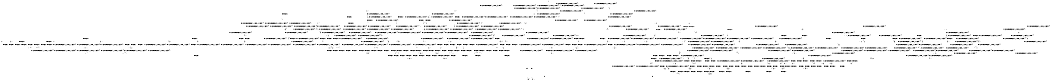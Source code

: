 digraph BCG {
size = "7, 10.5";
center = TRUE;
node [shape = circle];
0 [peripheries = 2];
0 -> 1 [label = "EX !0 !ATOMIC_EXCH_BRANCH (1, +0, TRUE, +0, 1, TRUE) !{}"];
0 -> 2 [label = "EX !2 !ATOMIC_EXCH_BRANCH (1, +1, TRUE, +0, 3, TRUE) !{}"];
0 -> 3 [label = "EX !1 !ATOMIC_EXCH_BRANCH (1, +1, TRUE, +1, 1, FALSE) !{}"];
0 -> 4 [label = "EX !0 !ATOMIC_EXCH_BRANCH (1, +0, TRUE, +0, 1, TRUE) !{}"];
0 -> 5 [label = "EX !2 !ATOMIC_EXCH_BRANCH (1, +1, TRUE, +0, 3, TRUE) !{}"];
0 -> 6 [label = "EX !1 !ATOMIC_EXCH_BRANCH (1, +1, TRUE, +1, 1, FALSE) !{}"];
1 -> 7 [label = "EX !2 !ATOMIC_EXCH_BRANCH (1, +1, TRUE, +0, 3, TRUE) !{}"];
2 -> 8 [label = "EX !0 !ATOMIC_EXCH_BRANCH (1, +0, TRUE, +0, 1, FALSE) !{}"];
3 -> 9 [label = "EX !0 !ATOMIC_EXCH_BRANCH (1, +0, TRUE, +0, 1, FALSE) !{}"];
4 -> 1 [label = "EX !0 !ATOMIC_EXCH_BRANCH (1, +0, TRUE, +0, 1, TRUE) !{}"];
4 -> 7 [label = "EX !2 !ATOMIC_EXCH_BRANCH (1, +1, TRUE, +0, 3, TRUE) !{}"];
4 -> 10 [label = "EX !1 !ATOMIC_EXCH_BRANCH (1, +1, TRUE, +1, 1, FALSE) !{}"];
4 -> 4 [label = "EX !0 !ATOMIC_EXCH_BRANCH (1, +0, TRUE, +0, 1, TRUE) !{}"];
4 -> 11 [label = "EX !2 !ATOMIC_EXCH_BRANCH (1, +1, TRUE, +0, 3, TRUE) !{}"];
4 -> 12 [label = "EX !1 !ATOMIC_EXCH_BRANCH (1, +1, TRUE, +1, 1, FALSE) !{}"];
5 -> 8 [label = "EX !0 !ATOMIC_EXCH_BRANCH (1, +0, TRUE, +0, 1, FALSE) !{}"];
5 -> 13 [label = "EX !1 !ATOMIC_EXCH_BRANCH (1, +1, TRUE, +1, 1, TRUE) !{}"];
5 -> 14 [label = "TERMINATE !2"];
5 -> 15 [label = "EX !0 !ATOMIC_EXCH_BRANCH (1, +0, TRUE, +0, 1, FALSE) !{}"];
5 -> 16 [label = "EX !1 !ATOMIC_EXCH_BRANCH (1, +1, TRUE, +1, 1, TRUE) !{}"];
5 -> 17 [label = "TERMINATE !2"];
6 -> 9 [label = "EX !0 !ATOMIC_EXCH_BRANCH (1, +0, TRUE, +0, 1, FALSE) !{}"];
6 -> 18 [label = "EX !2 !ATOMIC_EXCH_BRANCH (1, +1, TRUE, +0, 3, FALSE) !{}"];
6 -> 19 [label = "TERMINATE !1"];
6 -> 20 [label = "EX !0 !ATOMIC_EXCH_BRANCH (1, +0, TRUE, +0, 1, FALSE) !{}"];
6 -> 21 [label = "EX !2 !ATOMIC_EXCH_BRANCH (1, +1, TRUE, +0, 3, FALSE) !{}"];
6 -> 22 [label = "TERMINATE !1"];
7 -> 8 [label = "EX !0 !ATOMIC_EXCH_BRANCH (1, +0, TRUE, +0, 1, FALSE) !{}"];
8 -> 23 [label = "EX !1 !ATOMIC_EXCH_BRANCH (1, +1, TRUE, +1, 1, FALSE) !{}"];
9 -> 23 [label = "EX !2 !ATOMIC_EXCH_BRANCH (1, +1, TRUE, +0, 3, TRUE) !{}"];
10 -> 9 [label = "EX !0 !ATOMIC_EXCH_BRANCH (1, +0, TRUE, +0, 1, FALSE) !{}"];
11 -> 8 [label = "EX !0 !ATOMIC_EXCH_BRANCH (1, +0, TRUE, +0, 1, FALSE) !{}"];
11 -> 24 [label = "EX !1 !ATOMIC_EXCH_BRANCH (1, +1, TRUE, +1, 1, TRUE) !{}"];
11 -> 25 [label = "TERMINATE !2"];
11 -> 15 [label = "EX !0 !ATOMIC_EXCH_BRANCH (1, +0, TRUE, +0, 1, FALSE) !{}"];
11 -> 26 [label = "EX !1 !ATOMIC_EXCH_BRANCH (1, +1, TRUE, +1, 1, TRUE) !{}"];
11 -> 27 [label = "TERMINATE !2"];
12 -> 9 [label = "EX !0 !ATOMIC_EXCH_BRANCH (1, +0, TRUE, +0, 1, FALSE) !{}"];
12 -> 28 [label = "EX !2 !ATOMIC_EXCH_BRANCH (1, +1, TRUE, +0, 3, FALSE) !{}"];
12 -> 29 [label = "TERMINATE !1"];
12 -> 20 [label = "EX !0 !ATOMIC_EXCH_BRANCH (1, +0, TRUE, +0, 1, FALSE) !{}"];
12 -> 30 [label = "EX !2 !ATOMIC_EXCH_BRANCH (1, +1, TRUE, +0, 3, FALSE) !{}"];
12 -> 31 [label = "TERMINATE !1"];
13 -> 32 [label = "EX !0 !ATOMIC_EXCH_BRANCH (1, +0, TRUE, +0, 1, FALSE) !{}"];
14 -> 33 [label = "EX !0 !ATOMIC_EXCH_BRANCH (1, +0, TRUE, +0, 1, FALSE) !{}"];
15 -> 23 [label = "EX !1 !ATOMIC_EXCH_BRANCH (1, +1, TRUE, +1, 1, FALSE) !{}"];
15 -> 34 [label = "TERMINATE !0"];
15 -> 35 [label = "TERMINATE !2"];
15 -> 36 [label = "EX !1 !ATOMIC_EXCH_BRANCH (1, +1, TRUE, +1, 1, FALSE) !{}"];
15 -> 37 [label = "TERMINATE !0"];
15 -> 38 [label = "TERMINATE !2"];
16 -> 13 [label = "EX !1 !ATOMIC_EXCH_BRANCH (1, +1, TRUE, +1, 1, TRUE) !{}"];
16 -> 32 [label = "EX !0 !ATOMIC_EXCH_BRANCH (1, +0, TRUE, +0, 1, FALSE) !{}"];
16 -> 39 [label = "TERMINATE !2"];
16 -> 16 [label = "EX !1 !ATOMIC_EXCH_BRANCH (1, +1, TRUE, +1, 1, TRUE) !{}"];
16 -> 40 [label = "EX !0 !ATOMIC_EXCH_BRANCH (1, +0, TRUE, +0, 1, FALSE) !{}"];
16 -> 41 [label = "TERMINATE !2"];
17 -> 33 [label = "EX !0 !ATOMIC_EXCH_BRANCH (1, +0, TRUE, +0, 1, FALSE) !{}"];
17 -> 42 [label = "EX !1 !ATOMIC_EXCH_BRANCH (1, +1, TRUE, +1, 1, TRUE) !{}"];
17 -> 43 [label = "EX !0 !ATOMIC_EXCH_BRANCH (1, +0, TRUE, +0, 1, FALSE) !{}"];
17 -> 44 [label = "EX !1 !ATOMIC_EXCH_BRANCH (1, +1, TRUE, +1, 1, TRUE) !{}"];
18 -> 45 [label = "EX !2 !ATOMIC_EXCH_BRANCH (1, +0, FALSE, +1, 2, TRUE) !{}"];
19 -> 46 [label = "EX !0 !ATOMIC_EXCH_BRANCH (1, +0, TRUE, +0, 1, FALSE) !{}"];
20 -> 23 [label = "EX !2 !ATOMIC_EXCH_BRANCH (1, +1, TRUE, +0, 3, TRUE) !{}"];
20 -> 47 [label = "TERMINATE !0"];
20 -> 48 [label = "TERMINATE !1"];
20 -> 36 [label = "EX !2 !ATOMIC_EXCH_BRANCH (1, +1, TRUE, +0, 3, TRUE) !{}"];
20 -> 49 [label = "TERMINATE !0"];
20 -> 50 [label = "TERMINATE !1"];
21 -> 45 [label = "EX !2 !ATOMIC_EXCH_BRANCH (1, +0, FALSE, +1, 2, TRUE) !{}"];
21 -> 51 [label = "EX !0 !ATOMIC_EXCH_BRANCH (1, +0, TRUE, +0, 1, FALSE) !{}"];
21 -> 52 [label = "TERMINATE !1"];
21 -> 53 [label = "EX !2 !ATOMIC_EXCH_BRANCH (1, +0, FALSE, +1, 2, TRUE) !{}"];
21 -> 54 [label = "EX !0 !ATOMIC_EXCH_BRANCH (1, +0, TRUE, +0, 1, FALSE) !{}"];
21 -> 55 [label = "TERMINATE !1"];
22 -> 46 [label = "EX !0 !ATOMIC_EXCH_BRANCH (1, +0, TRUE, +0, 1, FALSE) !{}"];
22 -> 56 [label = "EX !2 !ATOMIC_EXCH_BRANCH (1, +1, TRUE, +0, 3, FALSE) !{}"];
22 -> 57 [label = "EX !0 !ATOMIC_EXCH_BRANCH (1, +0, TRUE, +0, 1, FALSE) !{}"];
22 -> 58 [label = "EX !2 !ATOMIC_EXCH_BRANCH (1, +1, TRUE, +0, 3, FALSE) !{}"];
23 -> 59 [label = "TERMINATE !0"];
24 -> 32 [label = "EX !0 !ATOMIC_EXCH_BRANCH (1, +0, TRUE, +0, 1, FALSE) !{}"];
25 -> 60 [label = "EX !1 !ATOMIC_EXCH_BRANCH (1, +1, TRUE, +1, 1, TRUE) !{}"];
26 -> 32 [label = "EX !0 !ATOMIC_EXCH_BRANCH (1, +0, TRUE, +0, 1, FALSE) !{}"];
26 -> 24 [label = "EX !1 !ATOMIC_EXCH_BRANCH (1, +1, TRUE, +1, 1, TRUE) !{}"];
26 -> 61 [label = "TERMINATE !2"];
26 -> 40 [label = "EX !0 !ATOMIC_EXCH_BRANCH (1, +0, TRUE, +0, 1, FALSE) !{}"];
26 -> 26 [label = "EX !1 !ATOMIC_EXCH_BRANCH (1, +1, TRUE, +1, 1, TRUE) !{}"];
26 -> 62 [label = "TERMINATE !2"];
27 -> 60 [label = "EX !1 !ATOMIC_EXCH_BRANCH (1, +1, TRUE, +1, 1, TRUE) !{}"];
27 -> 33 [label = "EX !0 !ATOMIC_EXCH_BRANCH (1, +0, TRUE, +0, 1, FALSE) !{}"];
27 -> 63 [label = "EX !1 !ATOMIC_EXCH_BRANCH (1, +1, TRUE, +1, 1, TRUE) !{}"];
27 -> 43 [label = "EX !0 !ATOMIC_EXCH_BRANCH (1, +0, TRUE, +0, 1, FALSE) !{}"];
28 -> 51 [label = "EX !0 !ATOMIC_EXCH_BRANCH (1, +0, TRUE, +0, 1, FALSE) !{}"];
29 -> 64 [label = "EX !2 !ATOMIC_EXCH_BRANCH (1, +1, TRUE, +0, 3, FALSE) !{}"];
30 -> 51 [label = "EX !0 !ATOMIC_EXCH_BRANCH (1, +0, TRUE, +0, 1, FALSE) !{}"];
30 -> 65 [label = "EX !2 !ATOMIC_EXCH_BRANCH (1, +0, FALSE, +1, 2, TRUE) !{}"];
30 -> 66 [label = "TERMINATE !1"];
30 -> 54 [label = "EX !0 !ATOMIC_EXCH_BRANCH (1, +0, TRUE, +0, 1, FALSE) !{}"];
30 -> 67 [label = "EX !2 !ATOMIC_EXCH_BRANCH (1, +0, FALSE, +1, 2, TRUE) !{}"];
30 -> 68 [label = "TERMINATE !1"];
31 -> 64 [label = "EX !2 !ATOMIC_EXCH_BRANCH (1, +1, TRUE, +0, 3, FALSE) !{}"];
31 -> 46 [label = "EX !0 !ATOMIC_EXCH_BRANCH (1, +0, TRUE, +0, 1, FALSE) !{}"];
31 -> 69 [label = "EX !2 !ATOMIC_EXCH_BRANCH (1, +1, TRUE, +0, 3, FALSE) !{}"];
31 -> 57 [label = "EX !0 !ATOMIC_EXCH_BRANCH (1, +0, TRUE, +0, 1, FALSE) !{}"];
32 -> 23 [label = "EX !1 !ATOMIC_EXCH_BRANCH (1, +1, TRUE, +1, 1, FALSE) !{}"];
33 -> 70 [label = "EX !1 !ATOMIC_EXCH_BRANCH (1, +1, TRUE, +1, 1, FALSE) !{}"];
34 -> 71 [label = "EX !1 !ATOMIC_EXCH_BRANCH (1, +1, TRUE, +1, 1, FALSE) !{}"];
35 -> 70 [label = "EX !1 !ATOMIC_EXCH_BRANCH (1, +1, TRUE, +1, 1, FALSE) !{}"];
36 -> 59 [label = "TERMINATE !0"];
36 -> 72 [label = "TERMINATE !2"];
36 -> 73 [label = "TERMINATE !1"];
36 -> 74 [label = "TERMINATE !0"];
36 -> 75 [label = "TERMINATE !2"];
36 -> 76 [label = "TERMINATE !1"];
37 -> 71 [label = "EX !1 !ATOMIC_EXCH_BRANCH (1, +1, TRUE, +1, 1, FALSE) !{}"];
37 -> 77 [label = "TERMINATE !2"];
37 -> 78 [label = "EX !1 !ATOMIC_EXCH_BRANCH (1, +1, TRUE, +1, 1, FALSE) !{}"];
37 -> 79 [label = "TERMINATE !2"];
38 -> 70 [label = "EX !1 !ATOMIC_EXCH_BRANCH (1, +1, TRUE, +1, 1, FALSE) !{}"];
38 -> 77 [label = "TERMINATE !0"];
38 -> 80 [label = "EX !1 !ATOMIC_EXCH_BRANCH (1, +1, TRUE, +1, 1, FALSE) !{}"];
38 -> 79 [label = "TERMINATE !0"];
39 -> 81 [label = "EX !0 !ATOMIC_EXCH_BRANCH (1, +0, TRUE, +0, 1, FALSE) !{}"];
40 -> 23 [label = "EX !1 !ATOMIC_EXCH_BRANCH (1, +1, TRUE, +1, 1, FALSE) !{}"];
40 -> 82 [label = "TERMINATE !0"];
40 -> 83 [label = "TERMINATE !2"];
40 -> 36 [label = "EX !1 !ATOMIC_EXCH_BRANCH (1, +1, TRUE, +1, 1, FALSE) !{}"];
40 -> 84 [label = "TERMINATE !0"];
40 -> 85 [label = "TERMINATE !2"];
41 -> 81 [label = "EX !0 !ATOMIC_EXCH_BRANCH (1, +0, TRUE, +0, 1, FALSE) !{}"];
41 -> 42 [label = "EX !1 !ATOMIC_EXCH_BRANCH (1, +1, TRUE, +1, 1, TRUE) !{}"];
41 -> 86 [label = "EX !0 !ATOMIC_EXCH_BRANCH (1, +0, TRUE, +0, 1, FALSE) !{}"];
41 -> 44 [label = "EX !1 !ATOMIC_EXCH_BRANCH (1, +1, TRUE, +1, 1, TRUE) !{}"];
42 -> 81 [label = "EX !0 !ATOMIC_EXCH_BRANCH (1, +0, TRUE, +0, 1, FALSE) !{}"];
43 -> 70 [label = "EX !1 !ATOMIC_EXCH_BRANCH (1, +1, TRUE, +1, 1, FALSE) !{}"];
43 -> 77 [label = "TERMINATE !0"];
43 -> 80 [label = "EX !1 !ATOMIC_EXCH_BRANCH (1, +1, TRUE, +1, 1, FALSE) !{}"];
43 -> 79 [label = "TERMINATE !0"];
44 -> 42 [label = "EX !1 !ATOMIC_EXCH_BRANCH (1, +1, TRUE, +1, 1, TRUE) !{}"];
44 -> 81 [label = "EX !0 !ATOMIC_EXCH_BRANCH (1, +0, TRUE, +0, 1, FALSE) !{}"];
44 -> 44 [label = "EX !1 !ATOMIC_EXCH_BRANCH (1, +1, TRUE, +1, 1, TRUE) !{}"];
44 -> 86 [label = "EX !0 !ATOMIC_EXCH_BRANCH (1, +0, TRUE, +0, 1, FALSE) !{}"];
45 -> 51 [label = "EX !0 !ATOMIC_EXCH_BRANCH (1, +0, TRUE, +0, 1, FALSE) !{}"];
46 -> 87 [label = "EX !2 !ATOMIC_EXCH_BRANCH (1, +1, TRUE, +0, 3, TRUE) !{}"];
47 -> 71 [label = "EX !2 !ATOMIC_EXCH_BRANCH (1, +1, TRUE, +0, 3, TRUE) !{}"];
48 -> 87 [label = "EX !2 !ATOMIC_EXCH_BRANCH (1, +1, TRUE, +0, 3, TRUE) !{}"];
49 -> 71 [label = "EX !2 !ATOMIC_EXCH_BRANCH (1, +1, TRUE, +0, 3, TRUE) !{}"];
49 -> 88 [label = "TERMINATE !1"];
49 -> 78 [label = "EX !2 !ATOMIC_EXCH_BRANCH (1, +1, TRUE, +0, 3, TRUE) !{}"];
49 -> 89 [label = "TERMINATE !1"];
50 -> 87 [label = "EX !2 !ATOMIC_EXCH_BRANCH (1, +1, TRUE, +0, 3, TRUE) !{}"];
50 -> 88 [label = "TERMINATE !0"];
50 -> 90 [label = "EX !2 !ATOMIC_EXCH_BRANCH (1, +1, TRUE, +0, 3, TRUE) !{}"];
50 -> 89 [label = "TERMINATE !0"];
51 -> 91 [label = "EX !2 !ATOMIC_EXCH_BRANCH (1, +0, FALSE, +1, 2, FALSE) !{}"];
52 -> 92 [label = "EX !0 !ATOMIC_EXCH_BRANCH (1, +0, TRUE, +0, 1, FALSE) !{}"];
53 -> 45 [label = "EX !2 !ATOMIC_EXCH_BRANCH (1, +0, FALSE, +1, 2, TRUE) !{}"];
53 -> 51 [label = "EX !0 !ATOMIC_EXCH_BRANCH (1, +0, TRUE, +0, 1, FALSE) !{}"];
53 -> 52 [label = "TERMINATE !1"];
53 -> 53 [label = "EX !2 !ATOMIC_EXCH_BRANCH (1, +0, FALSE, +1, 2, TRUE) !{}"];
53 -> 54 [label = "EX !0 !ATOMIC_EXCH_BRANCH (1, +0, TRUE, +0, 1, FALSE) !{}"];
53 -> 55 [label = "TERMINATE !1"];
54 -> 91 [label = "EX !2 !ATOMIC_EXCH_BRANCH (1, +0, FALSE, +1, 2, FALSE) !{}"];
54 -> 93 [label = "TERMINATE !0"];
54 -> 94 [label = "TERMINATE !1"];
54 -> 95 [label = "EX !2 !ATOMIC_EXCH_BRANCH (1, +0, FALSE, +1, 2, FALSE) !{}"];
54 -> 96 [label = "TERMINATE !0"];
54 -> 97 [label = "TERMINATE !1"];
55 -> 92 [label = "EX !0 !ATOMIC_EXCH_BRANCH (1, +0, TRUE, +0, 1, FALSE) !{}"];
55 -> 98 [label = "EX !2 !ATOMIC_EXCH_BRANCH (1, +0, FALSE, +1, 2, TRUE) !{}"];
55 -> 99 [label = "EX !0 !ATOMIC_EXCH_BRANCH (1, +0, TRUE, +0, 1, FALSE) !{}"];
55 -> 100 [label = "EX !2 !ATOMIC_EXCH_BRANCH (1, +0, FALSE, +1, 2, TRUE) !{}"];
56 -> 98 [label = "EX !2 !ATOMIC_EXCH_BRANCH (1, +0, FALSE, +1, 2, TRUE) !{}"];
57 -> 87 [label = "EX !2 !ATOMIC_EXCH_BRANCH (1, +1, TRUE, +0, 3, TRUE) !{}"];
57 -> 88 [label = "TERMINATE !0"];
57 -> 90 [label = "EX !2 !ATOMIC_EXCH_BRANCH (1, +1, TRUE, +0, 3, TRUE) !{}"];
57 -> 89 [label = "TERMINATE !0"];
58 -> 98 [label = "EX !2 !ATOMIC_EXCH_BRANCH (1, +0, FALSE, +1, 2, TRUE) !{}"];
58 -> 92 [label = "EX !0 !ATOMIC_EXCH_BRANCH (1, +0, TRUE, +0, 1, FALSE) !{}"];
58 -> 100 [label = "EX !2 !ATOMIC_EXCH_BRANCH (1, +0, FALSE, +1, 2, TRUE) !{}"];
58 -> 99 [label = "EX !0 !ATOMIC_EXCH_BRANCH (1, +0, TRUE, +0, 1, FALSE) !{}"];
59 -> 101 [label = "TERMINATE !2"];
60 -> 81 [label = "EX !0 !ATOMIC_EXCH_BRANCH (1, +0, TRUE, +0, 1, FALSE) !{}"];
61 -> 81 [label = "EX !0 !ATOMIC_EXCH_BRANCH (1, +0, TRUE, +0, 1, FALSE) !{}"];
62 -> 81 [label = "EX !0 !ATOMIC_EXCH_BRANCH (1, +0, TRUE, +0, 1, FALSE) !{}"];
62 -> 60 [label = "EX !1 !ATOMIC_EXCH_BRANCH (1, +1, TRUE, +1, 1, TRUE) !{}"];
62 -> 86 [label = "EX !0 !ATOMIC_EXCH_BRANCH (1, +0, TRUE, +0, 1, FALSE) !{}"];
62 -> 63 [label = "EX !1 !ATOMIC_EXCH_BRANCH (1, +1, TRUE, +1, 1, TRUE) !{}"];
63 -> 81 [label = "EX !0 !ATOMIC_EXCH_BRANCH (1, +0, TRUE, +0, 1, FALSE) !{}"];
63 -> 60 [label = "EX !1 !ATOMIC_EXCH_BRANCH (1, +1, TRUE, +1, 1, TRUE) !{}"];
63 -> 86 [label = "EX !0 !ATOMIC_EXCH_BRANCH (1, +0, TRUE, +0, 1, FALSE) !{}"];
63 -> 63 [label = "EX !1 !ATOMIC_EXCH_BRANCH (1, +1, TRUE, +1, 1, TRUE) !{}"];
64 -> 92 [label = "EX !0 !ATOMIC_EXCH_BRANCH (1, +0, TRUE, +0, 1, FALSE) !{}"];
65 -> 51 [label = "EX !0 !ATOMIC_EXCH_BRANCH (1, +0, TRUE, +0, 1, FALSE) !{}"];
66 -> 92 [label = "EX !0 !ATOMIC_EXCH_BRANCH (1, +0, TRUE, +0, 1, FALSE) !{}"];
67 -> 51 [label = "EX !0 !ATOMIC_EXCH_BRANCH (1, +0, TRUE, +0, 1, FALSE) !{}"];
67 -> 65 [label = "EX !2 !ATOMIC_EXCH_BRANCH (1, +0, FALSE, +1, 2, TRUE) !{}"];
67 -> 66 [label = "TERMINATE !1"];
67 -> 54 [label = "EX !0 !ATOMIC_EXCH_BRANCH (1, +0, TRUE, +0, 1, FALSE) !{}"];
67 -> 67 [label = "EX !2 !ATOMIC_EXCH_BRANCH (1, +0, FALSE, +1, 2, TRUE) !{}"];
67 -> 68 [label = "TERMINATE !1"];
68 -> 92 [label = "EX !0 !ATOMIC_EXCH_BRANCH (1, +0, TRUE, +0, 1, FALSE) !{}"];
68 -> 102 [label = "EX !2 !ATOMIC_EXCH_BRANCH (1, +0, FALSE, +1, 2, TRUE) !{}"];
68 -> 99 [label = "EX !0 !ATOMIC_EXCH_BRANCH (1, +0, TRUE, +0, 1, FALSE) !{}"];
68 -> 103 [label = "EX !2 !ATOMIC_EXCH_BRANCH (1, +0, FALSE, +1, 2, TRUE) !{}"];
69 -> 92 [label = "EX !0 !ATOMIC_EXCH_BRANCH (1, +0, TRUE, +0, 1, FALSE) !{}"];
69 -> 102 [label = "EX !2 !ATOMIC_EXCH_BRANCH (1, +0, FALSE, +1, 2, TRUE) !{}"];
69 -> 99 [label = "EX !0 !ATOMIC_EXCH_BRANCH (1, +0, TRUE, +0, 1, FALSE) !{}"];
69 -> 103 [label = "EX !2 !ATOMIC_EXCH_BRANCH (1, +0, FALSE, +1, 2, TRUE) !{}"];
70 -> 101 [label = "TERMINATE !0"];
71 -> 101 [label = "TERMINATE !2"];
72 -> 101 [label = "TERMINATE !0"];
73 -> 104 [label = "TERMINATE !0"];
74 -> 101 [label = "TERMINATE !2"];
74 -> 104 [label = "TERMINATE !1"];
74 -> 105 [label = "TERMINATE !2"];
74 -> 106 [label = "TERMINATE !1"];
75 -> 101 [label = "TERMINATE !0"];
75 -> 107 [label = "TERMINATE !1"];
75 -> 105 [label = "TERMINATE !0"];
75 -> 108 [label = "TERMINATE !1"];
76 -> 104 [label = "TERMINATE !0"];
76 -> 107 [label = "TERMINATE !2"];
76 -> 106 [label = "TERMINATE !0"];
76 -> 108 [label = "TERMINATE !2"];
77 -> 109 [label = "EX !1 !ATOMIC_EXCH_BRANCH (1, +1, TRUE, +1, 1, FALSE) !{}"];
78 -> 101 [label = "TERMINATE !2"];
78 -> 104 [label = "TERMINATE !1"];
78 -> 105 [label = "TERMINATE !2"];
78 -> 106 [label = "TERMINATE !1"];
79 -> 109 [label = "EX !1 !ATOMIC_EXCH_BRANCH (1, +1, TRUE, +1, 1, FALSE) !{}"];
79 -> 110 [label = "EX !1 !ATOMIC_EXCH_BRANCH (1, +1, TRUE, +1, 1, FALSE) !{}"];
80 -> 101 [label = "TERMINATE !0"];
80 -> 107 [label = "TERMINATE !1"];
80 -> 105 [label = "TERMINATE !0"];
80 -> 108 [label = "TERMINATE !1"];
81 -> 70 [label = "EX !1 !ATOMIC_EXCH_BRANCH (1, +1, TRUE, +1, 1, FALSE) !{}"];
82 -> 111 [label = "TERMINATE !2"];
83 -> 111 [label = "TERMINATE !0"];
84 -> 111 [label = "TERMINATE !2"];
84 -> 71 [label = "EX !1 !ATOMIC_EXCH_BRANCH (1, +1, TRUE, +1, 1, FALSE) !{}"];
84 -> 112 [label = "TERMINATE !2"];
84 -> 78 [label = "EX !1 !ATOMIC_EXCH_BRANCH (1, +1, TRUE, +1, 1, FALSE) !{}"];
85 -> 111 [label = "TERMINATE !0"];
85 -> 70 [label = "EX !1 !ATOMIC_EXCH_BRANCH (1, +1, TRUE, +1, 1, FALSE) !{}"];
85 -> 112 [label = "TERMINATE !0"];
85 -> 80 [label = "EX !1 !ATOMIC_EXCH_BRANCH (1, +1, TRUE, +1, 1, FALSE) !{}"];
86 -> 70 [label = "EX !1 !ATOMIC_EXCH_BRANCH (1, +1, TRUE, +1, 1, FALSE) !{}"];
86 -> 111 [label = "TERMINATE !0"];
86 -> 80 [label = "EX !1 !ATOMIC_EXCH_BRANCH (1, +1, TRUE, +1, 1, FALSE) !{}"];
86 -> 112 [label = "TERMINATE !0"];
87 -> 104 [label = "TERMINATE !0"];
88 -> 113 [label = "EX !2 !ATOMIC_EXCH_BRANCH (1, +1, TRUE, +0, 3, TRUE) !{}"];
89 -> 113 [label = "EX !2 !ATOMIC_EXCH_BRANCH (1, +1, TRUE, +0, 3, TRUE) !{}"];
89 -> 114 [label = "EX !2 !ATOMIC_EXCH_BRANCH (1, +1, TRUE, +0, 3, TRUE) !{}"];
90 -> 104 [label = "TERMINATE !0"];
90 -> 107 [label = "TERMINATE !2"];
90 -> 106 [label = "TERMINATE !0"];
90 -> 108 [label = "TERMINATE !2"];
91 -> 115 [label = "TERMINATE !0"];
92 -> 116 [label = "EX !2 !ATOMIC_EXCH_BRANCH (1, +0, FALSE, +1, 2, FALSE) !{}"];
93 -> 117 [label = "TERMINATE !1"];
94 -> 117 [label = "TERMINATE !0"];
95 -> 115 [label = "TERMINATE !0"];
95 -> 118 [label = "TERMINATE !2"];
95 -> 119 [label = "TERMINATE !1"];
95 -> 120 [label = "TERMINATE !0"];
95 -> 121 [label = "TERMINATE !2"];
95 -> 122 [label = "TERMINATE !1"];
96 -> 117 [label = "TERMINATE !1"];
96 -> 123 [label = "EX !2 !ATOMIC_EXCH_BRANCH (1, +0, FALSE, +1, 2, FALSE) !{}"];
96 -> 124 [label = "TERMINATE !1"];
96 -> 125 [label = "EX !2 !ATOMIC_EXCH_BRANCH (1, +0, FALSE, +1, 2, FALSE) !{}"];
97 -> 117 [label = "TERMINATE !0"];
97 -> 116 [label = "EX !2 !ATOMIC_EXCH_BRANCH (1, +0, FALSE, +1, 2, FALSE) !{}"];
97 -> 124 [label = "TERMINATE !0"];
97 -> 126 [label = "EX !2 !ATOMIC_EXCH_BRANCH (1, +0, FALSE, +1, 2, FALSE) !{}"];
98 -> 92 [label = "EX !0 !ATOMIC_EXCH_BRANCH (1, +0, TRUE, +0, 1, FALSE) !{}"];
99 -> 116 [label = "EX !2 !ATOMIC_EXCH_BRANCH (1, +0, FALSE, +1, 2, FALSE) !{}"];
99 -> 117 [label = "TERMINATE !0"];
99 -> 126 [label = "EX !2 !ATOMIC_EXCH_BRANCH (1, +0, FALSE, +1, 2, FALSE) !{}"];
99 -> 124 [label = "TERMINATE !0"];
100 -> 98 [label = "EX !2 !ATOMIC_EXCH_BRANCH (1, +0, FALSE, +1, 2, TRUE) !{}"];
100 -> 92 [label = "EX !0 !ATOMIC_EXCH_BRANCH (1, +0, TRUE, +0, 1, FALSE) !{}"];
100 -> 100 [label = "EX !2 !ATOMIC_EXCH_BRANCH (1, +0, FALSE, +1, 2, TRUE) !{}"];
100 -> 99 [label = "EX !0 !ATOMIC_EXCH_BRANCH (1, +0, TRUE, +0, 1, FALSE) !{}"];
101 -> 127 [label = "TERMINATE !1"];
102 -> 92 [label = "EX !0 !ATOMIC_EXCH_BRANCH (1, +0, TRUE, +0, 1, FALSE) !{}"];
103 -> 92 [label = "EX !0 !ATOMIC_EXCH_BRANCH (1, +0, TRUE, +0, 1, FALSE) !{}"];
103 -> 102 [label = "EX !2 !ATOMIC_EXCH_BRANCH (1, +0, FALSE, +1, 2, TRUE) !{}"];
103 -> 99 [label = "EX !0 !ATOMIC_EXCH_BRANCH (1, +0, TRUE, +0, 1, FALSE) !{}"];
103 -> 103 [label = "EX !2 !ATOMIC_EXCH_BRANCH (1, +0, FALSE, +1, 2, TRUE) !{}"];
104 -> 127 [label = "TERMINATE !2"];
105 -> 127 [label = "TERMINATE !1"];
105 -> 128 [label = "TERMINATE !1"];
106 -> 127 [label = "TERMINATE !2"];
106 -> 128 [label = "TERMINATE !2"];
107 -> 127 [label = "TERMINATE !0"];
108 -> 127 [label = "TERMINATE !0"];
108 -> 128 [label = "TERMINATE !0"];
109 -> 127 [label = "TERMINATE !1"];
110 -> 127 [label = "TERMINATE !1"];
110 -> 128 [label = "TERMINATE !1"];
111 -> 109 [label = "EX !1 !ATOMIC_EXCH_BRANCH (1, +1, TRUE, +1, 1, FALSE) !{}"];
112 -> 109 [label = "EX !1 !ATOMIC_EXCH_BRANCH (1, +1, TRUE, +1, 1, FALSE) !{}"];
112 -> 110 [label = "EX !1 !ATOMIC_EXCH_BRANCH (1, +1, TRUE, +1, 1, FALSE) !{}"];
113 -> 127 [label = "TERMINATE !2"];
114 -> 127 [label = "TERMINATE !2"];
114 -> 128 [label = "TERMINATE !2"];
115 -> 129 [label = "TERMINATE !2"];
116 -> 130 [label = "TERMINATE !0"];
117 -> 131 [label = "EX !2 !ATOMIC_EXCH_BRANCH (1, +0, FALSE, +1, 2, FALSE) !{}"];
118 -> 129 [label = "TERMINATE !0"];
119 -> 130 [label = "TERMINATE !0"];
120 -> 129 [label = "TERMINATE !2"];
120 -> 130 [label = "TERMINATE !1"];
120 -> 132 [label = "TERMINATE !2"];
120 -> 133 [label = "TERMINATE !1"];
121 -> 129 [label = "TERMINATE !0"];
121 -> 134 [label = "TERMINATE !1"];
121 -> 132 [label = "TERMINATE !0"];
121 -> 135 [label = "TERMINATE !1"];
122 -> 130 [label = "TERMINATE !0"];
122 -> 134 [label = "TERMINATE !2"];
122 -> 133 [label = "TERMINATE !0"];
122 -> 135 [label = "TERMINATE !2"];
123 -> 129 [label = "TERMINATE !2"];
124 -> 131 [label = "EX !2 !ATOMIC_EXCH_BRANCH (1, +0, FALSE, +1, 2, FALSE) !{}"];
124 -> 136 [label = "EX !2 !ATOMIC_EXCH_BRANCH (1, +0, FALSE, +1, 2, FALSE) !{}"];
125 -> 129 [label = "TERMINATE !2"];
125 -> 130 [label = "TERMINATE !1"];
125 -> 132 [label = "TERMINATE !2"];
125 -> 133 [label = "TERMINATE !1"];
126 -> 130 [label = "TERMINATE !0"];
126 -> 134 [label = "TERMINATE !2"];
126 -> 133 [label = "TERMINATE !0"];
126 -> 135 [label = "TERMINATE !2"];
127 -> 137 [label = "exit"];
128 -> 138 [label = "exit"];
129 -> 139 [label = "TERMINATE !1"];
130 -> 139 [label = "TERMINATE !2"];
131 -> 139 [label = "TERMINATE !2"];
132 -> 139 [label = "TERMINATE !1"];
132 -> 140 [label = "TERMINATE !1"];
133 -> 139 [label = "TERMINATE !2"];
133 -> 140 [label = "TERMINATE !2"];
134 -> 139 [label = "TERMINATE !0"];
135 -> 139 [label = "TERMINATE !0"];
135 -> 140 [label = "TERMINATE !0"];
136 -> 139 [label = "TERMINATE !2"];
136 -> 140 [label = "TERMINATE !2"];
139 -> 137 [label = "exit"];
140 -> 138 [label = "exit"];
}
